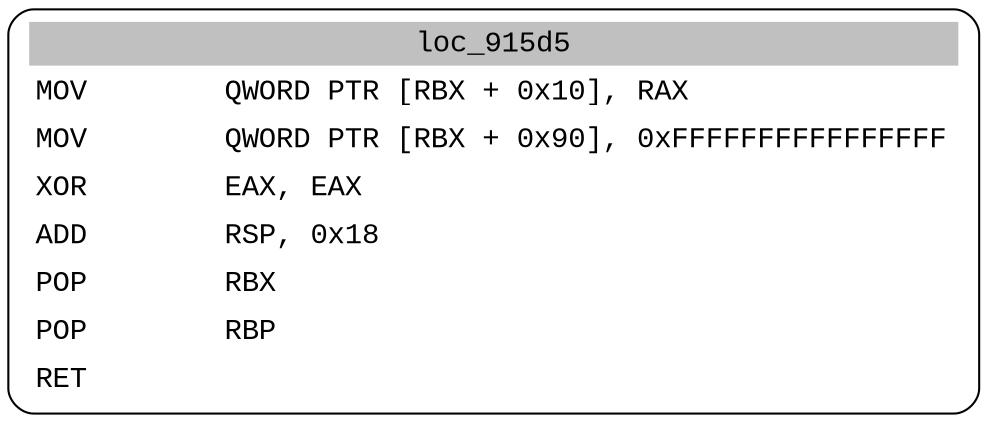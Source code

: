 digraph asm_graph {
1941 [
shape="Mrecord" fontname="Courier New"label =<<table border="0" cellborder="0" cellpadding="3"><tr><td align="center" colspan="2" bgcolor="grey">loc_915d5</td></tr><tr><td align="left">MOV        QWORD PTR [RBX + 0x10], RAX</td></tr><tr><td align="left">MOV        QWORD PTR [RBX + 0x90], 0xFFFFFFFFFFFFFFFF</td></tr><tr><td align="left">XOR        EAX, EAX</td></tr><tr><td align="left">ADD        RSP, 0x18</td></tr><tr><td align="left">POP        RBX</td></tr><tr><td align="left">POP        RBP</td></tr><tr><td align="left">RET        </td></tr></table>> ];
}